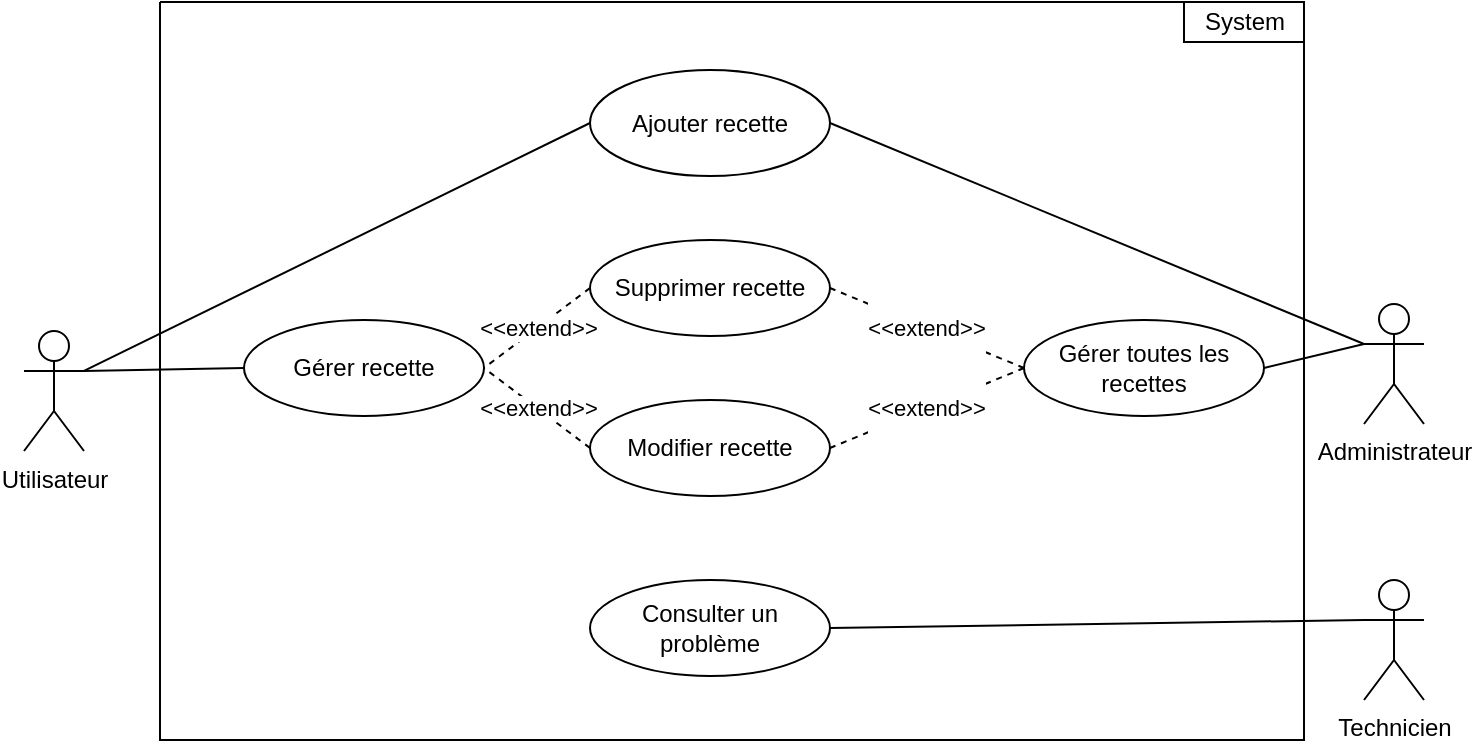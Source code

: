<mxfile version="15.6.5" type="device"><diagram id="P-6zXbzlY5kUinDsU-Wf" name="Page-1"><mxGraphModel dx="898" dy="481" grid="1" gridSize="10" guides="1" tooltips="1" connect="1" arrows="1" fold="1" page="1" pageScale="1" pageWidth="1169" pageHeight="827" math="0" shadow="0"><root><mxCell id="0"/><mxCell id="1" parent="0"/><mxCell id="0CwiYc4itQnjTyNC-gyj-1" value="" style="swimlane;startSize=0;fillColor=default;strokeColor=default;fontColor=default;" vertex="1" parent="1"><mxGeometry x="468" y="241" width="572" height="369" as="geometry"/></mxCell><mxCell id="0CwiYc4itQnjTyNC-gyj-6" value="Gérer recette" style="ellipse;whiteSpace=wrap;html=1;fontColor=default;strokeColor=default;fillColor=default;" vertex="1" parent="0CwiYc4itQnjTyNC-gyj-1"><mxGeometry x="42" y="159" width="120" height="48" as="geometry"/></mxCell><mxCell id="0CwiYc4itQnjTyNC-gyj-13" value="Consulter un problème" style="ellipse;whiteSpace=wrap;html=1;fontColor=default;strokeColor=default;fillColor=default;" vertex="1" parent="0CwiYc4itQnjTyNC-gyj-1"><mxGeometry x="215" y="289" width="120" height="48" as="geometry"/></mxCell><mxCell id="0CwiYc4itQnjTyNC-gyj-24" value="Ajouter recette" style="ellipse;whiteSpace=wrap;html=1;fontColor=default;strokeColor=default;fillColor=default;" vertex="1" parent="0CwiYc4itQnjTyNC-gyj-1"><mxGeometry x="215" y="34" width="120" height="53" as="geometry"/></mxCell><mxCell id="0CwiYc4itQnjTyNC-gyj-25" value="Supprimer recette" style="ellipse;whiteSpace=wrap;html=1;fontColor=default;strokeColor=default;fillColor=default;" vertex="1" parent="0CwiYc4itQnjTyNC-gyj-1"><mxGeometry x="215" y="119" width="120" height="48" as="geometry"/></mxCell><mxCell id="0CwiYc4itQnjTyNC-gyj-26" value="Modifier recette" style="ellipse;whiteSpace=wrap;html=1;fontColor=default;strokeColor=default;fillColor=default;" vertex="1" parent="0CwiYc4itQnjTyNC-gyj-1"><mxGeometry x="215" y="199" width="120" height="48" as="geometry"/></mxCell><mxCell id="0CwiYc4itQnjTyNC-gyj-2" value="System" style="text;html=1;align=center;verticalAlign=middle;resizable=0;points=[];autosize=1;strokeColor=default;fillColor=default;fontColor=default;" vertex="1" parent="0CwiYc4itQnjTyNC-gyj-1"><mxGeometry x="512" width="60" height="20" as="geometry"/></mxCell><mxCell id="0CwiYc4itQnjTyNC-gyj-28" value="Gérer toutes les recettes" style="ellipse;whiteSpace=wrap;html=1;fontColor=default;strokeColor=default;fillColor=default;" vertex="1" parent="0CwiYc4itQnjTyNC-gyj-1"><mxGeometry x="432" y="159" width="120" height="48" as="geometry"/></mxCell><mxCell id="0CwiYc4itQnjTyNC-gyj-38" value="&#10;&#10;&lt;span style=&quot;font-family: helvetica; font-size: 11px; font-style: normal; font-weight: 400; letter-spacing: normal; text-align: center; text-indent: 0px; text-transform: none; word-spacing: 0px; display: inline; float: none;&quot;&gt;&amp;lt;&amp;lt;extend&amp;gt;&amp;gt;&lt;/span&gt;&#10;&#10;" style="endArrow=none;dashed=1;html=1;rounded=0;labelBackgroundColor=default;fontColor=default;strokeColor=default;fillColor=default;exitX=0;exitY=0.5;exitDx=0;exitDy=0;entryX=1;entryY=0.5;entryDx=0;entryDy=0;fontStyle=1" edge="1" parent="0CwiYc4itQnjTyNC-gyj-1" source="0CwiYc4itQnjTyNC-gyj-28" target="0CwiYc4itQnjTyNC-gyj-25"><mxGeometry width="50" height="50" relative="1" as="geometry"><mxPoint x="392" y="121" as="sourcePoint"/><mxPoint x="345" y="70.5" as="targetPoint"/></mxGeometry></mxCell><mxCell id="0CwiYc4itQnjTyNC-gyj-39" value="&#10;&#10;&lt;span style=&quot;font-family: helvetica; font-size: 11px; font-style: normal; font-weight: 400; letter-spacing: normal; text-align: center; text-indent: 0px; text-transform: none; word-spacing: 0px; display: inline; float: none;&quot;&gt;&amp;lt;&amp;lt;extend&amp;gt;&amp;gt;&lt;/span&gt;&#10;&#10;" style="endArrow=none;dashed=1;html=1;rounded=0;labelBackgroundColor=default;fontColor=default;strokeColor=default;fillColor=default;exitX=0;exitY=0.5;exitDx=0;exitDy=0;entryX=1;entryY=0.5;entryDx=0;entryDy=0;" edge="1" parent="0CwiYc4itQnjTyNC-gyj-1" source="0CwiYc4itQnjTyNC-gyj-28" target="0CwiYc4itQnjTyNC-gyj-26"><mxGeometry width="50" height="50" relative="1" as="geometry"><mxPoint x="402" y="131" as="sourcePoint"/><mxPoint x="355" y="80.5" as="targetPoint"/></mxGeometry></mxCell><mxCell id="0CwiYc4itQnjTyNC-gyj-41" value="&amp;lt;&amp;lt;extend&amp;gt;&amp;gt;" style="endArrow=none;dashed=1;html=1;rounded=0;labelBackgroundColor=default;fontColor=default;strokeColor=default;fillColor=default;exitX=0;exitY=0.5;exitDx=0;exitDy=0;entryX=1;entryY=0.5;entryDx=0;entryDy=0;" edge="1" parent="0CwiYc4itQnjTyNC-gyj-1" source="0CwiYc4itQnjTyNC-gyj-25" target="0CwiYc4itQnjTyNC-gyj-6"><mxGeometry width="50" height="50" relative="1" as="geometry"><mxPoint x="225" y="70.5" as="sourcePoint"/><mxPoint x="172" y="121" as="targetPoint"/></mxGeometry></mxCell><mxCell id="0CwiYc4itQnjTyNC-gyj-42" value="&amp;lt;&amp;lt;extend&amp;gt;&amp;gt;" style="endArrow=none;dashed=1;html=1;rounded=0;labelBackgroundColor=default;fontColor=default;strokeColor=default;fillColor=default;exitX=0;exitY=0.5;exitDx=0;exitDy=0;entryX=1;entryY=0.5;entryDx=0;entryDy=0;" edge="1" parent="0CwiYc4itQnjTyNC-gyj-1" source="0CwiYc4itQnjTyNC-gyj-26" target="0CwiYc4itQnjTyNC-gyj-6"><mxGeometry width="50" height="50" relative="1" as="geometry"><mxPoint x="226" y="143" as="sourcePoint"/><mxPoint x="172" y="121" as="targetPoint"/></mxGeometry></mxCell><mxCell id="0CwiYc4itQnjTyNC-gyj-3" value="Administrateur" style="shape=umlActor;verticalLabelPosition=bottom;verticalAlign=top;html=1;outlineConnect=0;fontColor=default;strokeColor=default;fillColor=default;" vertex="1" parent="1"><mxGeometry x="1070" y="392" width="30" height="60" as="geometry"/></mxCell><mxCell id="0CwiYc4itQnjTyNC-gyj-4" value="Utilisateur" style="shape=umlActor;verticalLabelPosition=bottom;verticalAlign=top;html=1;outlineConnect=0;fontColor=default;strokeColor=default;fillColor=default;" vertex="1" parent="1"><mxGeometry x="400" y="405.5" width="30" height="60" as="geometry"/></mxCell><mxCell id="0CwiYc4itQnjTyNC-gyj-5" value="Technicien" style="shape=umlActor;verticalLabelPosition=bottom;verticalAlign=top;html=1;outlineConnect=0;fontColor=default;strokeColor=default;fillColor=default;" vertex="1" parent="1"><mxGeometry x="1070" y="530" width="30" height="60" as="geometry"/></mxCell><mxCell id="0CwiYc4itQnjTyNC-gyj-32" value="" style="endArrow=none;html=1;rounded=0;labelBackgroundColor=default;fontColor=default;strokeColor=default;fillColor=default;exitX=1;exitY=0.333;exitDx=0;exitDy=0;exitPerimeter=0;entryX=0;entryY=0.5;entryDx=0;entryDy=0;" edge="1" parent="1" source="0CwiYc4itQnjTyNC-gyj-4" target="0CwiYc4itQnjTyNC-gyj-6"><mxGeometry width="50" height="50" relative="1" as="geometry"><mxPoint x="530" y="470" as="sourcePoint"/><mxPoint x="580" y="420" as="targetPoint"/></mxGeometry></mxCell><mxCell id="0CwiYc4itQnjTyNC-gyj-34" value="" style="endArrow=none;html=1;rounded=0;labelBackgroundColor=default;fontColor=default;strokeColor=default;fillColor=default;exitX=1;exitY=0.5;exitDx=0;exitDy=0;entryX=0;entryY=0.333;entryDx=0;entryDy=0;entryPerimeter=0;" edge="1" parent="1" source="0CwiYc4itQnjTyNC-gyj-13" target="0CwiYc4itQnjTyNC-gyj-5"><mxGeometry width="50" height="50" relative="1" as="geometry"><mxPoint x="900" y="563.5" as="sourcePoint"/><mxPoint x="990" y="563.5" as="targetPoint"/></mxGeometry></mxCell><mxCell id="0CwiYc4itQnjTyNC-gyj-46" value="" style="endArrow=none;html=1;rounded=0;labelBackgroundColor=default;fontColor=default;strokeColor=default;fillColor=default;exitX=1;exitY=0.333;exitDx=0;exitDy=0;exitPerimeter=0;entryX=0;entryY=0.5;entryDx=0;entryDy=0;" edge="1" parent="1" source="0CwiYc4itQnjTyNC-gyj-4" target="0CwiYc4itQnjTyNC-gyj-24"><mxGeometry width="50" height="50" relative="1" as="geometry"><mxPoint x="430" y="362" as="sourcePoint"/><mxPoint x="490" y="362" as="targetPoint"/><Array as="points"/></mxGeometry></mxCell><mxCell id="0CwiYc4itQnjTyNC-gyj-47" value="" style="endArrow=none;html=1;rounded=0;labelBackgroundColor=default;fontColor=default;strokeColor=default;fillColor=default;entryX=0;entryY=0.333;entryDx=0;entryDy=0;entryPerimeter=0;exitX=1;exitY=0.5;exitDx=0;exitDy=0;" edge="1" parent="1" source="0CwiYc4itQnjTyNC-gyj-24" target="0CwiYc4itQnjTyNC-gyj-3"><mxGeometry width="50" height="50" relative="1" as="geometry"><mxPoint x="1030" y="362" as="sourcePoint"/><mxPoint x="1080" y="362" as="targetPoint"/><Array as="points"/></mxGeometry></mxCell><mxCell id="0CwiYc4itQnjTyNC-gyj-33" value="" style="endArrow=none;html=1;rounded=0;labelBackgroundColor=default;fontColor=default;strokeColor=default;fillColor=default;entryX=0;entryY=0.333;entryDx=0;entryDy=0;entryPerimeter=0;exitX=1;exitY=0.5;exitDx=0;exitDy=0;" edge="1" parent="1" source="0CwiYc4itQnjTyNC-gyj-28" target="0CwiYc4itQnjTyNC-gyj-3"><mxGeometry width="50" height="50" relative="1" as="geometry"><mxPoint x="1020" y="352" as="sourcePoint"/><mxPoint x="1050" y="351.5" as="targetPoint"/></mxGeometry></mxCell></root></mxGraphModel></diagram></mxfile>